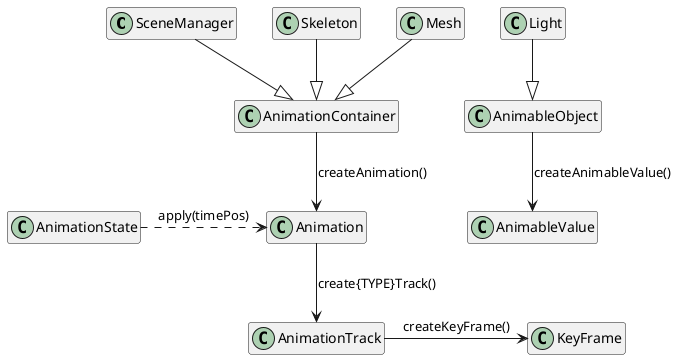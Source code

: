 @startuml
'left to right direction
hide members
hide methods

SceneManager --|> AnimationContainer
Skeleton --|> AnimationContainer
Mesh --|> AnimationContainer

AnimationContainer --> Animation : createAnimation()

Animation --> AnimationTrack : create{TYPE}Track()
AnimationTrack -right-> KeyFrame : createKeyFrame()


AnimationState .right.> Animation: apply(timePos)

Light --|> AnimableObject
AnimableObject --> AnimableValue: createAnimableValue()

@enduml
